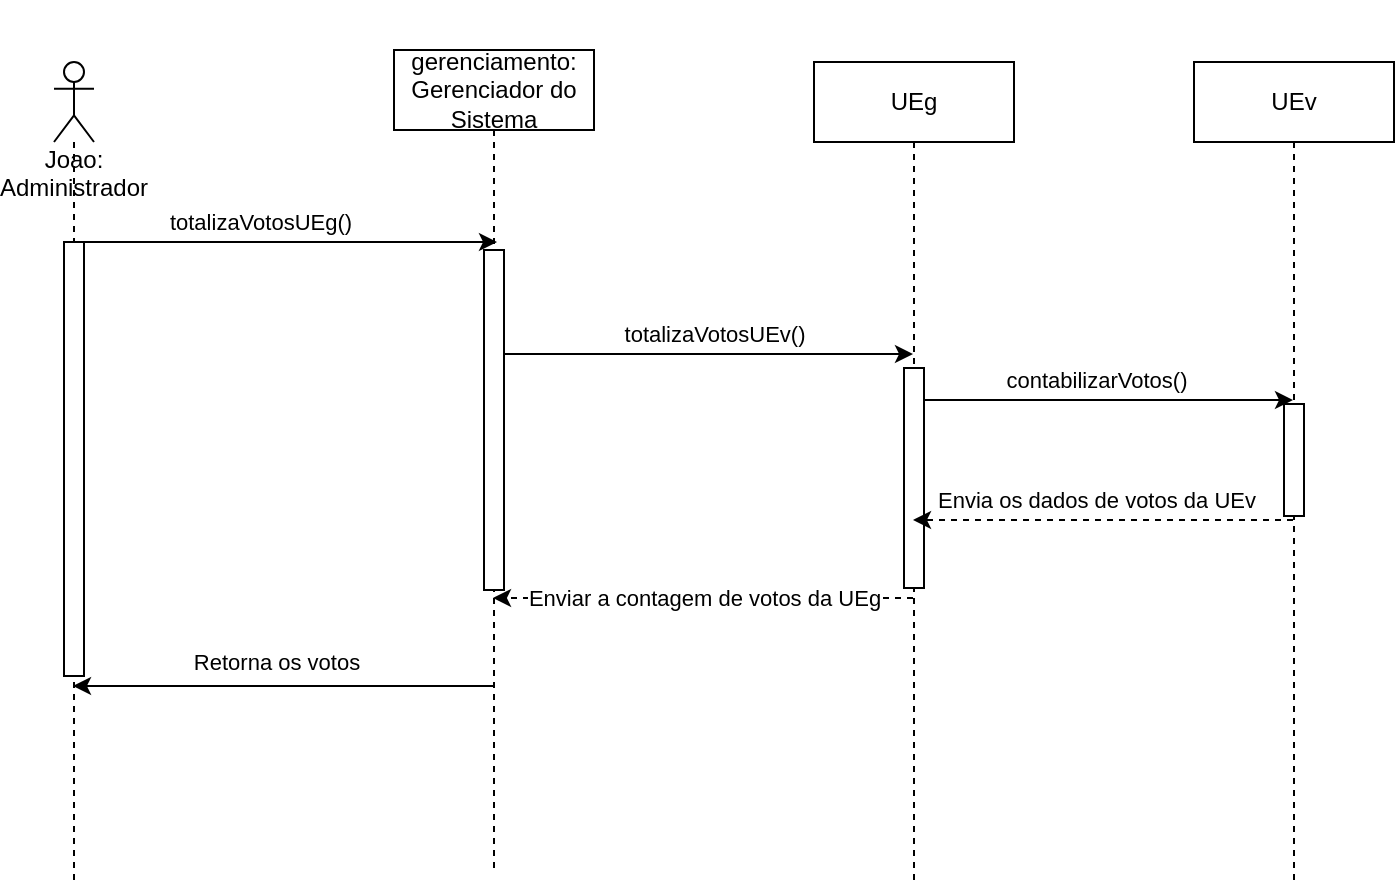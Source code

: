 <mxfile version="28.2.0">
  <diagram name="Página-1" id="yHzFiN7VFkGh9rJvnDrT">
    <mxGraphModel dx="1042" dy="562" grid="1" gridSize="10" guides="1" tooltips="1" connect="1" arrows="1" fold="1" page="1" pageScale="1" pageWidth="827" pageHeight="1169" math="0" shadow="0">
      <root>
        <mxCell id="0" />
        <mxCell id="1" parent="0" />
        <mxCell id="QYR3IpewwIID-oocmPo7-11" value="totalizaVotosUEg()" style="edgeStyle=orthogonalEdgeStyle;rounded=0;orthogonalLoop=1;jettySize=auto;html=1;curved=0;" edge="1" parent="1">
          <mxGeometry x="-0.138" y="10" relative="1" as="geometry">
            <mxPoint x="111.5" y="180" as="sourcePoint" />
            <mxPoint x="321.5" y="180" as="targetPoint" />
            <mxPoint x="1" as="offset" />
          </mxGeometry>
        </mxCell>
        <mxCell id="QYR3IpewwIID-oocmPo7-2" value="&lt;div&gt;&lt;br&gt;&lt;/div&gt;&lt;div&gt;&lt;br&gt;&lt;/div&gt;&lt;div&gt;&lt;br&gt;&lt;/div&gt;&lt;div&gt;&lt;br&gt;&lt;/div&gt;&lt;div&gt;&lt;br&gt;&lt;/div&gt;&lt;div&gt;Joao: Administrador&lt;/div&gt;" style="shape=umlLifeline;perimeter=lifelinePerimeter;whiteSpace=wrap;html=1;container=1;dropTarget=0;collapsible=0;recursiveResize=0;outlineConnect=0;portConstraint=eastwest;newEdgeStyle={&quot;curved&quot;:0,&quot;rounded&quot;:0};participant=umlActor;" vertex="1" parent="1">
          <mxGeometry x="100" y="90" width="20" height="410" as="geometry" />
        </mxCell>
        <mxCell id="QYR3IpewwIID-oocmPo7-23" value="" style="html=1;points=[[0,0,0,0,5],[0,1,0,0,-5],[1,0,0,0,5],[1,1,0,0,-5]];perimeter=orthogonalPerimeter;outlineConnect=0;targetShapes=umlLifeline;portConstraint=eastwest;newEdgeStyle={&quot;curved&quot;:0,&quot;rounded&quot;:0};" vertex="1" parent="QYR3IpewwIID-oocmPo7-2">
          <mxGeometry x="5" y="90" width="10" height="217" as="geometry" />
        </mxCell>
        <mxCell id="QYR3IpewwIID-oocmPo7-15" value="contabilizarVotos()" style="edgeStyle=orthogonalEdgeStyle;rounded=0;orthogonalLoop=1;jettySize=auto;html=1;curved=0;" edge="1" parent="1">
          <mxGeometry x="-0.047" y="10" relative="1" as="geometry">
            <mxPoint x="529.5" y="259" as="sourcePoint" />
            <mxPoint x="719.5" y="259" as="targetPoint" />
            <mxPoint x="1" as="offset" />
          </mxGeometry>
        </mxCell>
        <mxCell id="QYR3IpewwIID-oocmPo7-17" value="Enviar a contagem de votos da UEg" style="edgeStyle=orthogonalEdgeStyle;rounded=0;orthogonalLoop=1;jettySize=auto;html=1;curved=0;dashed=1;" edge="1" parent="1">
          <mxGeometry relative="1" as="geometry">
            <mxPoint x="529.5" y="358" as="sourcePoint" />
            <mxPoint x="319.5" y="358" as="targetPoint" />
          </mxGeometry>
        </mxCell>
        <mxCell id="QYR3IpewwIID-oocmPo7-3" value="UEg" style="shape=umlLifeline;perimeter=lifelinePerimeter;whiteSpace=wrap;html=1;container=1;dropTarget=0;collapsible=0;recursiveResize=0;outlineConnect=0;portConstraint=eastwest;newEdgeStyle={&quot;curved&quot;:0,&quot;rounded&quot;:0};" vertex="1" parent="1">
          <mxGeometry x="480" y="90" width="100" height="410" as="geometry" />
        </mxCell>
        <mxCell id="QYR3IpewwIID-oocmPo7-19" value="" style="html=1;points=[[0,0,0,0,5],[0,1,0,0,-5],[1,0,0,0,5],[1,1,0,0,-5]];perimeter=orthogonalPerimeter;outlineConnect=0;targetShapes=umlLifeline;portConstraint=eastwest;newEdgeStyle={&quot;curved&quot;:0,&quot;rounded&quot;:0};" vertex="1" parent="QYR3IpewwIID-oocmPo7-3">
          <mxGeometry x="45" y="153" width="10" height="110" as="geometry" />
        </mxCell>
        <mxCell id="QYR3IpewwIID-oocmPo7-14" value="totalizaVotosUEv()" style="edgeStyle=orthogonalEdgeStyle;rounded=0;orthogonalLoop=1;jettySize=auto;html=1;curved=0;" edge="1" parent="1">
          <mxGeometry x="0.052" y="10" relative="1" as="geometry">
            <mxPoint x="319.5" y="236" as="sourcePoint" />
            <mxPoint x="529.5" y="236" as="targetPoint" />
            <mxPoint as="offset" />
          </mxGeometry>
        </mxCell>
        <mxCell id="QYR3IpewwIID-oocmPo7-22" value="Retorna os votos" style="edgeStyle=orthogonalEdgeStyle;rounded=0;orthogonalLoop=1;jettySize=auto;html=1;curved=0;" edge="1" parent="1">
          <mxGeometry x="0.043" y="-12" relative="1" as="geometry">
            <mxPoint x="319.5" y="402" as="sourcePoint" />
            <mxPoint x="109.5" y="402" as="targetPoint" />
            <mxPoint x="1" as="offset" />
          </mxGeometry>
        </mxCell>
        <mxCell id="QYR3IpewwIID-oocmPo7-5" value="gerenciamento: Gerenciador do Sistema" style="shape=umlLifeline;perimeter=lifelinePerimeter;whiteSpace=wrap;html=1;container=1;dropTarget=0;collapsible=0;recursiveResize=0;outlineConnect=0;portConstraint=eastwest;newEdgeStyle={&quot;curved&quot;:0,&quot;rounded&quot;:0};" vertex="1" parent="1">
          <mxGeometry x="270" y="84" width="100" height="410" as="geometry" />
        </mxCell>
        <mxCell id="QYR3IpewwIID-oocmPo7-24" value="" style="html=1;points=[[0,0,0,0,5],[0,1,0,0,-5],[1,0,0,0,5],[1,1,0,0,-5]];perimeter=orthogonalPerimeter;outlineConnect=0;targetShapes=umlLifeline;portConstraint=eastwest;newEdgeStyle={&quot;curved&quot;:0,&quot;rounded&quot;:0};" vertex="1" parent="QYR3IpewwIID-oocmPo7-5">
          <mxGeometry x="45" y="100" width="10" height="170" as="geometry" />
        </mxCell>
        <mxCell id="QYR3IpewwIID-oocmPo7-16" value="Envia os dados de votos da&lt;span style=&quot;background-color: light-dark(#ffffff, var(--ge-dark-color, #121212)); color: light-dark(rgb(0, 0, 0), rgb(255, 255, 255));&quot;&gt;&amp;nbsp;UEv&lt;/span&gt;" style="edgeStyle=orthogonalEdgeStyle;rounded=0;orthogonalLoop=1;jettySize=auto;html=1;curved=0;dashed=1;" edge="1" parent="1">
          <mxGeometry x="0.047" y="-10" relative="1" as="geometry">
            <mxPoint x="719.5" y="319" as="sourcePoint" />
            <mxPoint x="529.5" y="319" as="targetPoint" />
            <mxPoint x="1" as="offset" />
          </mxGeometry>
        </mxCell>
        <mxCell id="QYR3IpewwIID-oocmPo7-6" value="UEv" style="shape=umlLifeline;perimeter=lifelinePerimeter;whiteSpace=wrap;html=1;container=1;dropTarget=0;collapsible=0;recursiveResize=0;outlineConnect=0;portConstraint=eastwest;newEdgeStyle={&quot;curved&quot;:0,&quot;rounded&quot;:0};" vertex="1" parent="1">
          <mxGeometry x="670" y="90" width="100" height="410" as="geometry" />
        </mxCell>
        <mxCell id="QYR3IpewwIID-oocmPo7-18" value="" style="html=1;points=[[0,0,0,0,5],[0,1,0,0,-5],[1,0,0,0,5],[1,1,0,0,-5]];perimeter=orthogonalPerimeter;outlineConnect=0;targetShapes=umlLifeline;portConstraint=eastwest;newEdgeStyle={&quot;curved&quot;:0,&quot;rounded&quot;:0};" vertex="1" parent="QYR3IpewwIID-oocmPo7-6">
          <mxGeometry x="45" y="171" width="10" height="56" as="geometry" />
        </mxCell>
      </root>
    </mxGraphModel>
  </diagram>
</mxfile>
